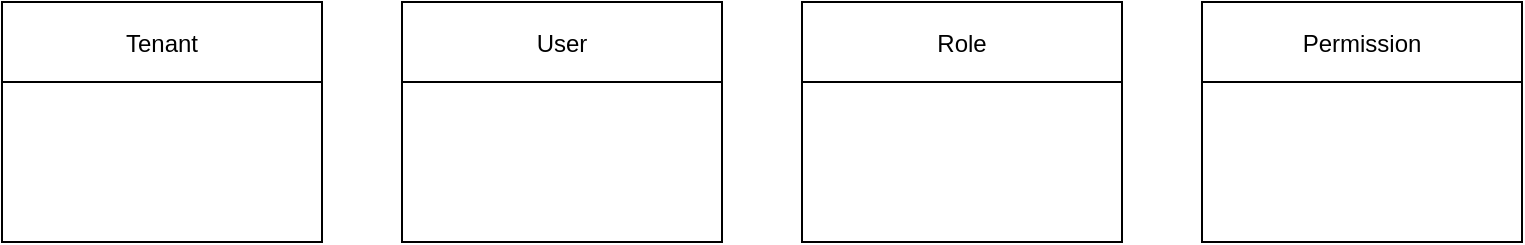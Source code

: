 
<mxfile>
  <diagram name="ERD" id="1">
    <mxGraphModel dx="1070" dy="647" grid="1" gridSize="10" guides="1">
      <root>
        <mxCell id="0"/>
        <mxCell id="1" parent="0"/>
        <mxCell id="2" value="Tenant" style="shape=swimlane;" vertex="1" parent="1">
          <mxGeometry x="20" y="20" width="160" height="120" as="geometry"/>
        </mxCell>
        <mxCell id="3" value="User" style="shape=swimlane;" vertex="1" parent="1">
          <mxGeometry x="220" y="20" width="160" height="120" as="geometry"/>
        </mxCell>
        <mxCell id="4" value="Role" style="shape=swimlane;" vertex="1" parent="1">
          <mxGeometry x="420" y="20" width="160" height="120" as="geometry"/>
        </mxCell>
        <mxCell id="5" value="Permission" style="shape=swimlane;" vertex="1" parent="1">
          <mxGeometry x="620" y="20" width="160" height="120" as="geometry"/>
        </mxCell>
      </root>
    </mxGraphModel>
  </diagram>
</mxfile>
